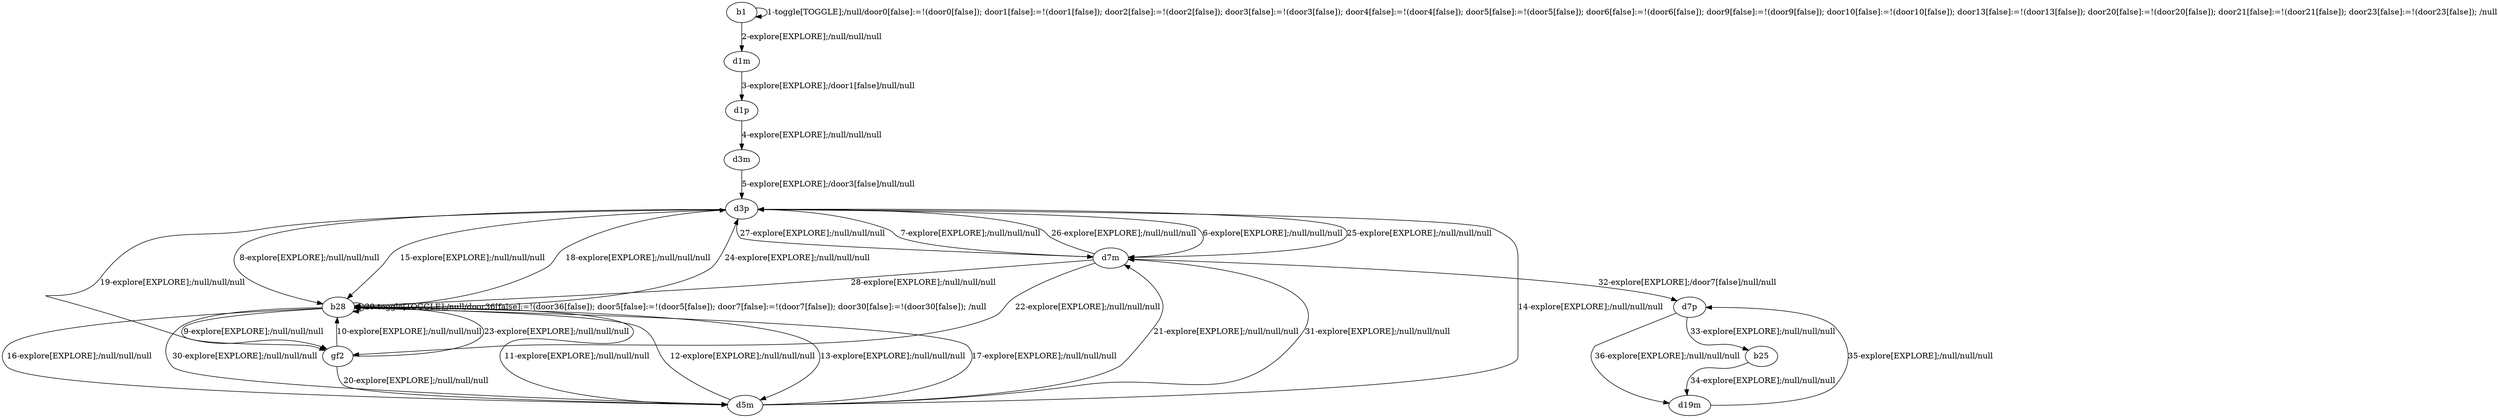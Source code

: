 # Total number of goals covered by this test: 1
# d19m --> d7p

digraph g {
"b1" -> "b1" [label = "1-toggle[TOGGLE];/null/door0[false]:=!(door0[false]); door1[false]:=!(door1[false]); door2[false]:=!(door2[false]); door3[false]:=!(door3[false]); door4[false]:=!(door4[false]); door5[false]:=!(door5[false]); door6[false]:=!(door6[false]); door9[false]:=!(door9[false]); door10[false]:=!(door10[false]); door13[false]:=!(door13[false]); door20[false]:=!(door20[false]); door21[false]:=!(door21[false]); door23[false]:=!(door23[false]); /null"];
"b1" -> "d1m" [label = "2-explore[EXPLORE];/null/null/null"];
"d1m" -> "d1p" [label = "3-explore[EXPLORE];/door1[false]/null/null"];
"d1p" -> "d3m" [label = "4-explore[EXPLORE];/null/null/null"];
"d3m" -> "d3p" [label = "5-explore[EXPLORE];/door3[false]/null/null"];
"d3p" -> "d7m" [label = "6-explore[EXPLORE];/null/null/null"];
"d7m" -> "d3p" [label = "7-explore[EXPLORE];/null/null/null"];
"d3p" -> "b28" [label = "8-explore[EXPLORE];/null/null/null"];
"b28" -> "gf2" [label = "9-explore[EXPLORE];/null/null/null"];
"gf2" -> "b28" [label = "10-explore[EXPLORE];/null/null/null"];
"b28" -> "d5m" [label = "11-explore[EXPLORE];/null/null/null"];
"d5m" -> "b28" [label = "12-explore[EXPLORE];/null/null/null"];
"b28" -> "d5m" [label = "13-explore[EXPLORE];/null/null/null"];
"d5m" -> "d3p" [label = "14-explore[EXPLORE];/null/null/null"];
"d3p" -> "b28" [label = "15-explore[EXPLORE];/null/null/null"];
"b28" -> "d5m" [label = "16-explore[EXPLORE];/null/null/null"];
"d5m" -> "b28" [label = "17-explore[EXPLORE];/null/null/null"];
"b28" -> "d3p" [label = "18-explore[EXPLORE];/null/null/null"];
"d3p" -> "gf2" [label = "19-explore[EXPLORE];/null/null/null"];
"gf2" -> "d5m" [label = "20-explore[EXPLORE];/null/null/null"];
"d5m" -> "d7m" [label = "21-explore[EXPLORE];/null/null/null"];
"d7m" -> "gf2" [label = "22-explore[EXPLORE];/null/null/null"];
"gf2" -> "b28" [label = "23-explore[EXPLORE];/null/null/null"];
"b28" -> "d3p" [label = "24-explore[EXPLORE];/null/null/null"];
"d3p" -> "d7m" [label = "25-explore[EXPLORE];/null/null/null"];
"d7m" -> "d3p" [label = "26-explore[EXPLORE];/null/null/null"];
"d3p" -> "d7m" [label = "27-explore[EXPLORE];/null/null/null"];
"d7m" -> "b28" [label = "28-explore[EXPLORE];/null/null/null"];
"b28" -> "b28" [label = "29-toggle[TOGGLE];/null/door36[false]:=!(door36[false]); door5[false]:=!(door5[false]); door7[false]:=!(door7[false]); door30[false]:=!(door30[false]); /null"];
"b28" -> "d5m" [label = "30-explore[EXPLORE];/null/null/null"];
"d5m" -> "d7m" [label = "31-explore[EXPLORE];/null/null/null"];
"d7m" -> "d7p" [label = "32-explore[EXPLORE];/door7[false]/null/null"];
"d7p" -> "b25" [label = "33-explore[EXPLORE];/null/null/null"];
"b25" -> "d19m" [label = "34-explore[EXPLORE];/null/null/null"];
"d19m" -> "d7p" [label = "35-explore[EXPLORE];/null/null/null"];
"d7p" -> "d19m" [label = "36-explore[EXPLORE];/null/null/null"];
}